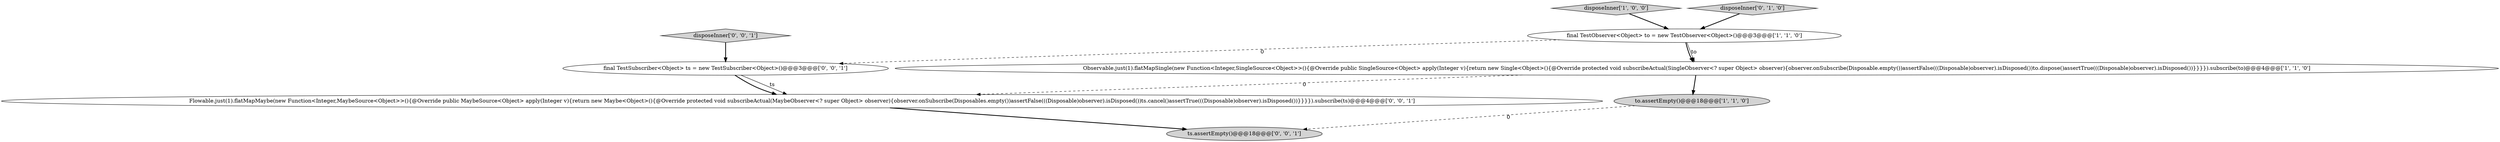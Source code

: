 digraph {
7 [style = filled, label = "disposeInner['0', '0', '1']", fillcolor = lightgray, shape = diamond image = "AAA0AAABBB3BBB"];
6 [style = filled, label = "final TestSubscriber<Object> ts = new TestSubscriber<Object>()@@@3@@@['0', '0', '1']", fillcolor = white, shape = ellipse image = "AAA0AAABBB3BBB"];
5 [style = filled, label = "ts.assertEmpty()@@@18@@@['0', '0', '1']", fillcolor = lightgray, shape = ellipse image = "AAA0AAABBB3BBB"];
0 [style = filled, label = "disposeInner['1', '0', '0']", fillcolor = lightgray, shape = diamond image = "AAA0AAABBB1BBB"];
3 [style = filled, label = "Observable.just(1).flatMapSingle(new Function<Integer,SingleSource<Object>>(){@Override public SingleSource<Object> apply(Integer v){return new Single<Object>(){@Override protected void subscribeActual(SingleObserver<? super Object> observer){observer.onSubscribe(Disposable.empty())assertFalse(((Disposable)observer).isDisposed())to.dispose()assertTrue(((Disposable)observer).isDisposed())}}}}).subscribe(to)@@@4@@@['1', '1', '0']", fillcolor = white, shape = ellipse image = "AAA0AAABBB1BBB"];
1 [style = filled, label = "final TestObserver<Object> to = new TestObserver<Object>()@@@3@@@['1', '1', '0']", fillcolor = white, shape = ellipse image = "AAA0AAABBB1BBB"];
4 [style = filled, label = "disposeInner['0', '1', '0']", fillcolor = lightgray, shape = diamond image = "AAA0AAABBB2BBB"];
2 [style = filled, label = "to.assertEmpty()@@@18@@@['1', '1', '0']", fillcolor = lightgray, shape = ellipse image = "AAA0AAABBB1BBB"];
8 [style = filled, label = "Flowable.just(1).flatMapMaybe(new Function<Integer,MaybeSource<Object>>(){@Override public MaybeSource<Object> apply(Integer v){return new Maybe<Object>(){@Override protected void subscribeActual(MaybeObserver<? super Object> observer){observer.onSubscribe(Disposables.empty())assertFalse(((Disposable)observer).isDisposed())ts.cancel()assertTrue(((Disposable)observer).isDisposed())}}}}).subscribe(ts)@@@4@@@['0', '0', '1']", fillcolor = white, shape = ellipse image = "AAA0AAABBB3BBB"];
1->3 [style = bold, label=""];
3->8 [style = dashed, label="0"];
2->5 [style = dashed, label="0"];
4->1 [style = bold, label=""];
7->6 [style = bold, label=""];
3->2 [style = bold, label=""];
8->5 [style = bold, label=""];
1->3 [style = solid, label="to"];
1->6 [style = dashed, label="0"];
0->1 [style = bold, label=""];
6->8 [style = bold, label=""];
6->8 [style = solid, label="ts"];
}
